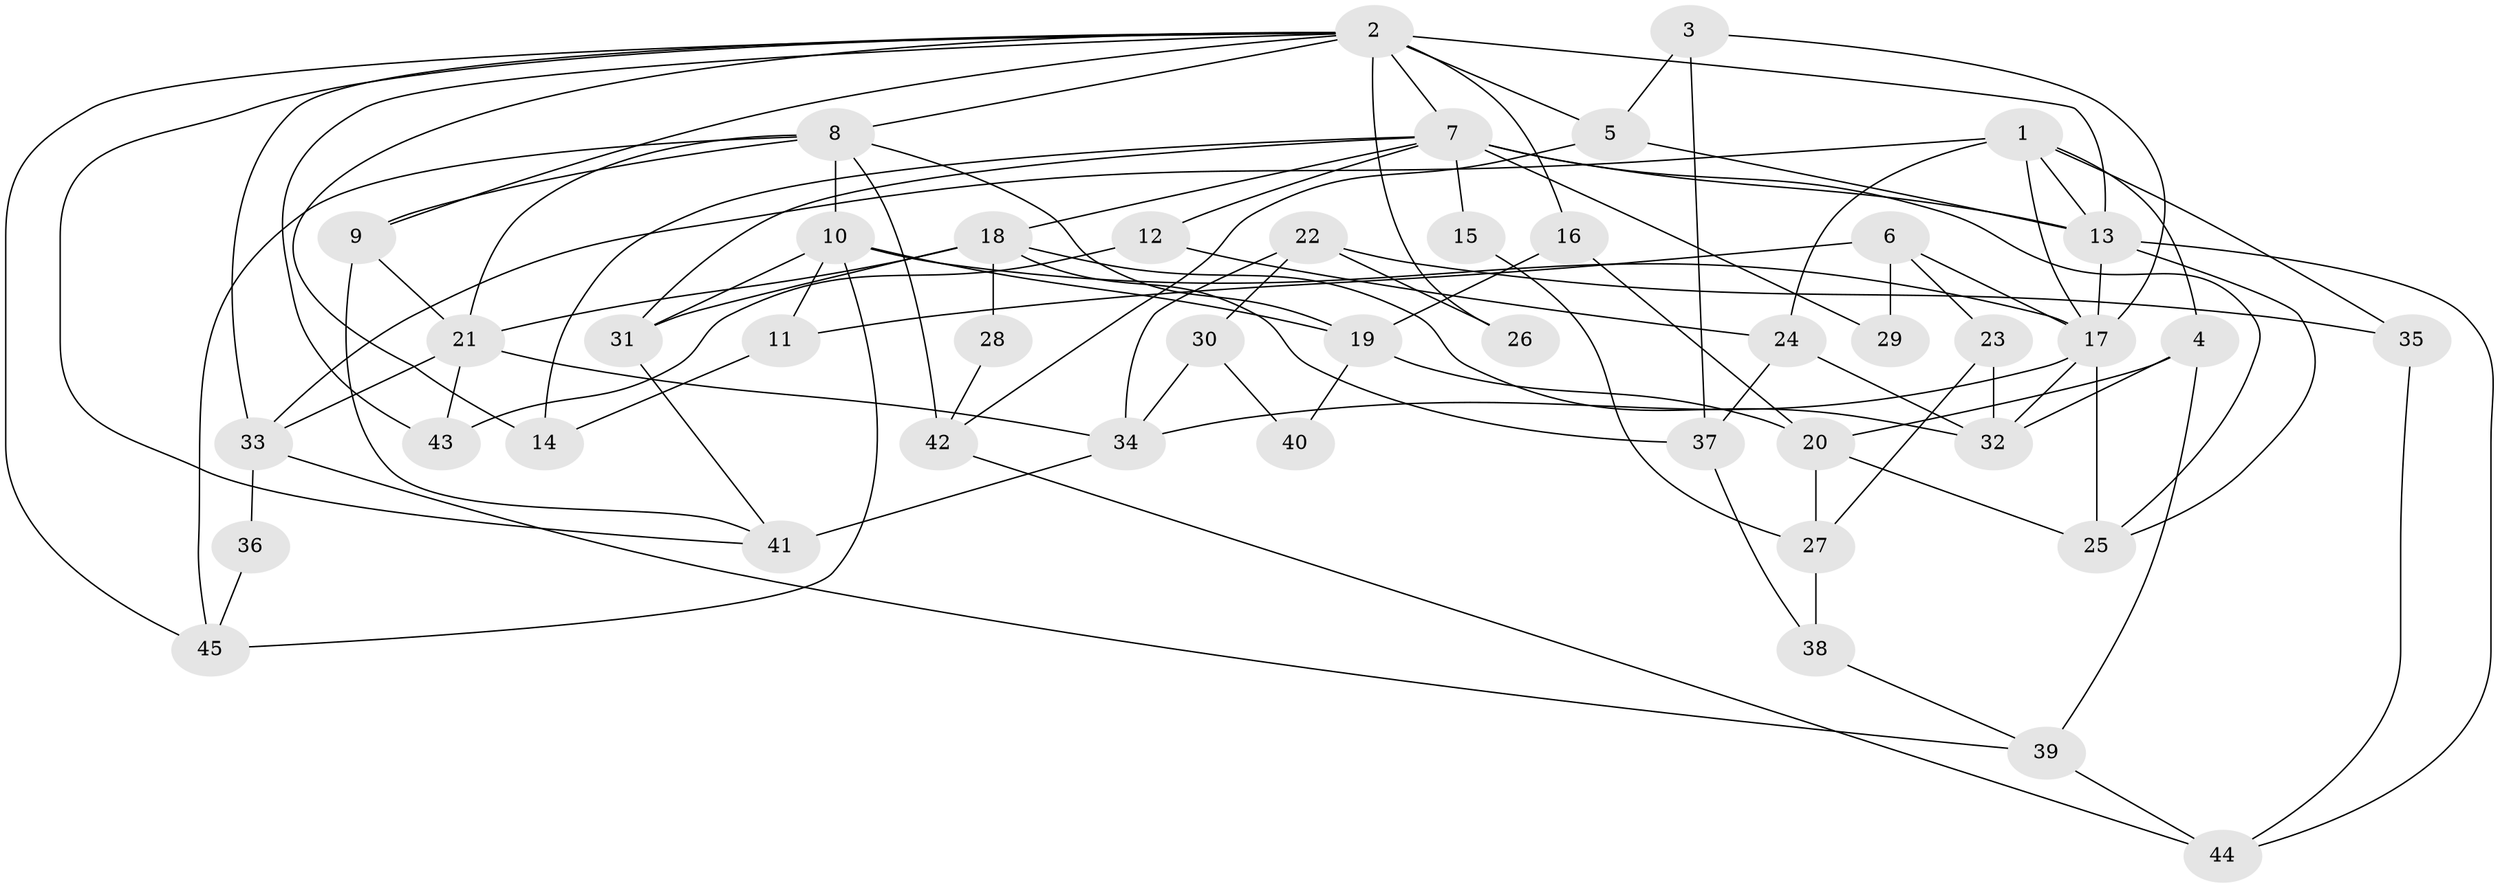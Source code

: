 // original degree distribution, {4: 0.43243243243243246, 3: 0.21621621621621623, 6: 0.05405405405405406, 2: 0.0945945945945946, 5: 0.16216216216216217, 8: 0.013513513513513514, 7: 0.02702702702702703}
// Generated by graph-tools (version 1.1) at 2025/50/03/04/25 22:50:54]
// undirected, 45 vertices, 97 edges
graph export_dot {
  node [color=gray90,style=filled];
  1;
  2;
  3;
  4;
  5;
  6;
  7;
  8;
  9;
  10;
  11;
  12;
  13;
  14;
  15;
  16;
  17;
  18;
  19;
  20;
  21;
  22;
  23;
  24;
  25;
  26;
  27;
  28;
  29;
  30;
  31;
  32;
  33;
  34;
  35;
  36;
  37;
  38;
  39;
  40;
  41;
  42;
  43;
  44;
  45;
  1 -- 4 [weight=1.0];
  1 -- 13 [weight=2.0];
  1 -- 17 [weight=1.0];
  1 -- 24 [weight=1.0];
  1 -- 33 [weight=1.0];
  1 -- 35 [weight=1.0];
  2 -- 5 [weight=1.0];
  2 -- 7 [weight=3.0];
  2 -- 8 [weight=1.0];
  2 -- 9 [weight=1.0];
  2 -- 13 [weight=1.0];
  2 -- 14 [weight=1.0];
  2 -- 16 [weight=1.0];
  2 -- 26 [weight=2.0];
  2 -- 33 [weight=1.0];
  2 -- 41 [weight=1.0];
  2 -- 43 [weight=1.0];
  2 -- 45 [weight=1.0];
  3 -- 5 [weight=1.0];
  3 -- 17 [weight=1.0];
  3 -- 37 [weight=1.0];
  4 -- 20 [weight=1.0];
  4 -- 32 [weight=1.0];
  4 -- 39 [weight=1.0];
  5 -- 13 [weight=1.0];
  5 -- 42 [weight=1.0];
  6 -- 11 [weight=1.0];
  6 -- 17 [weight=1.0];
  6 -- 23 [weight=1.0];
  6 -- 29 [weight=1.0];
  7 -- 12 [weight=1.0];
  7 -- 13 [weight=2.0];
  7 -- 14 [weight=2.0];
  7 -- 15 [weight=1.0];
  7 -- 18 [weight=2.0];
  7 -- 25 [weight=2.0];
  7 -- 29 [weight=1.0];
  7 -- 31 [weight=1.0];
  8 -- 9 [weight=2.0];
  8 -- 10 [weight=2.0];
  8 -- 19 [weight=1.0];
  8 -- 21 [weight=1.0];
  8 -- 42 [weight=2.0];
  8 -- 45 [weight=1.0];
  9 -- 21 [weight=2.0];
  9 -- 41 [weight=1.0];
  10 -- 11 [weight=1.0];
  10 -- 17 [weight=2.0];
  10 -- 19 [weight=1.0];
  10 -- 31 [weight=1.0];
  10 -- 45 [weight=1.0];
  11 -- 14 [weight=1.0];
  12 -- 24 [weight=1.0];
  12 -- 43 [weight=1.0];
  13 -- 17 [weight=3.0];
  13 -- 25 [weight=2.0];
  13 -- 44 [weight=1.0];
  15 -- 27 [weight=1.0];
  16 -- 19 [weight=1.0];
  16 -- 20 [weight=1.0];
  17 -- 25 [weight=4.0];
  17 -- 32 [weight=1.0];
  17 -- 34 [weight=1.0];
  18 -- 21 [weight=1.0];
  18 -- 28 [weight=1.0];
  18 -- 31 [weight=1.0];
  18 -- 32 [weight=1.0];
  18 -- 37 [weight=1.0];
  19 -- 20 [weight=1.0];
  19 -- 40 [weight=1.0];
  20 -- 25 [weight=1.0];
  20 -- 27 [weight=1.0];
  21 -- 33 [weight=1.0];
  21 -- 34 [weight=1.0];
  21 -- 43 [weight=1.0];
  22 -- 26 [weight=1.0];
  22 -- 30 [weight=1.0];
  22 -- 34 [weight=1.0];
  22 -- 35 [weight=1.0];
  23 -- 27 [weight=1.0];
  23 -- 32 [weight=1.0];
  24 -- 32 [weight=1.0];
  24 -- 37 [weight=1.0];
  27 -- 38 [weight=1.0];
  28 -- 42 [weight=1.0];
  30 -- 34 [weight=1.0];
  30 -- 40 [weight=1.0];
  31 -- 41 [weight=1.0];
  33 -- 36 [weight=1.0];
  33 -- 39 [weight=1.0];
  34 -- 41 [weight=1.0];
  35 -- 44 [weight=1.0];
  36 -- 45 [weight=1.0];
  37 -- 38 [weight=1.0];
  38 -- 39 [weight=1.0];
  39 -- 44 [weight=1.0];
  42 -- 44 [weight=1.0];
}
